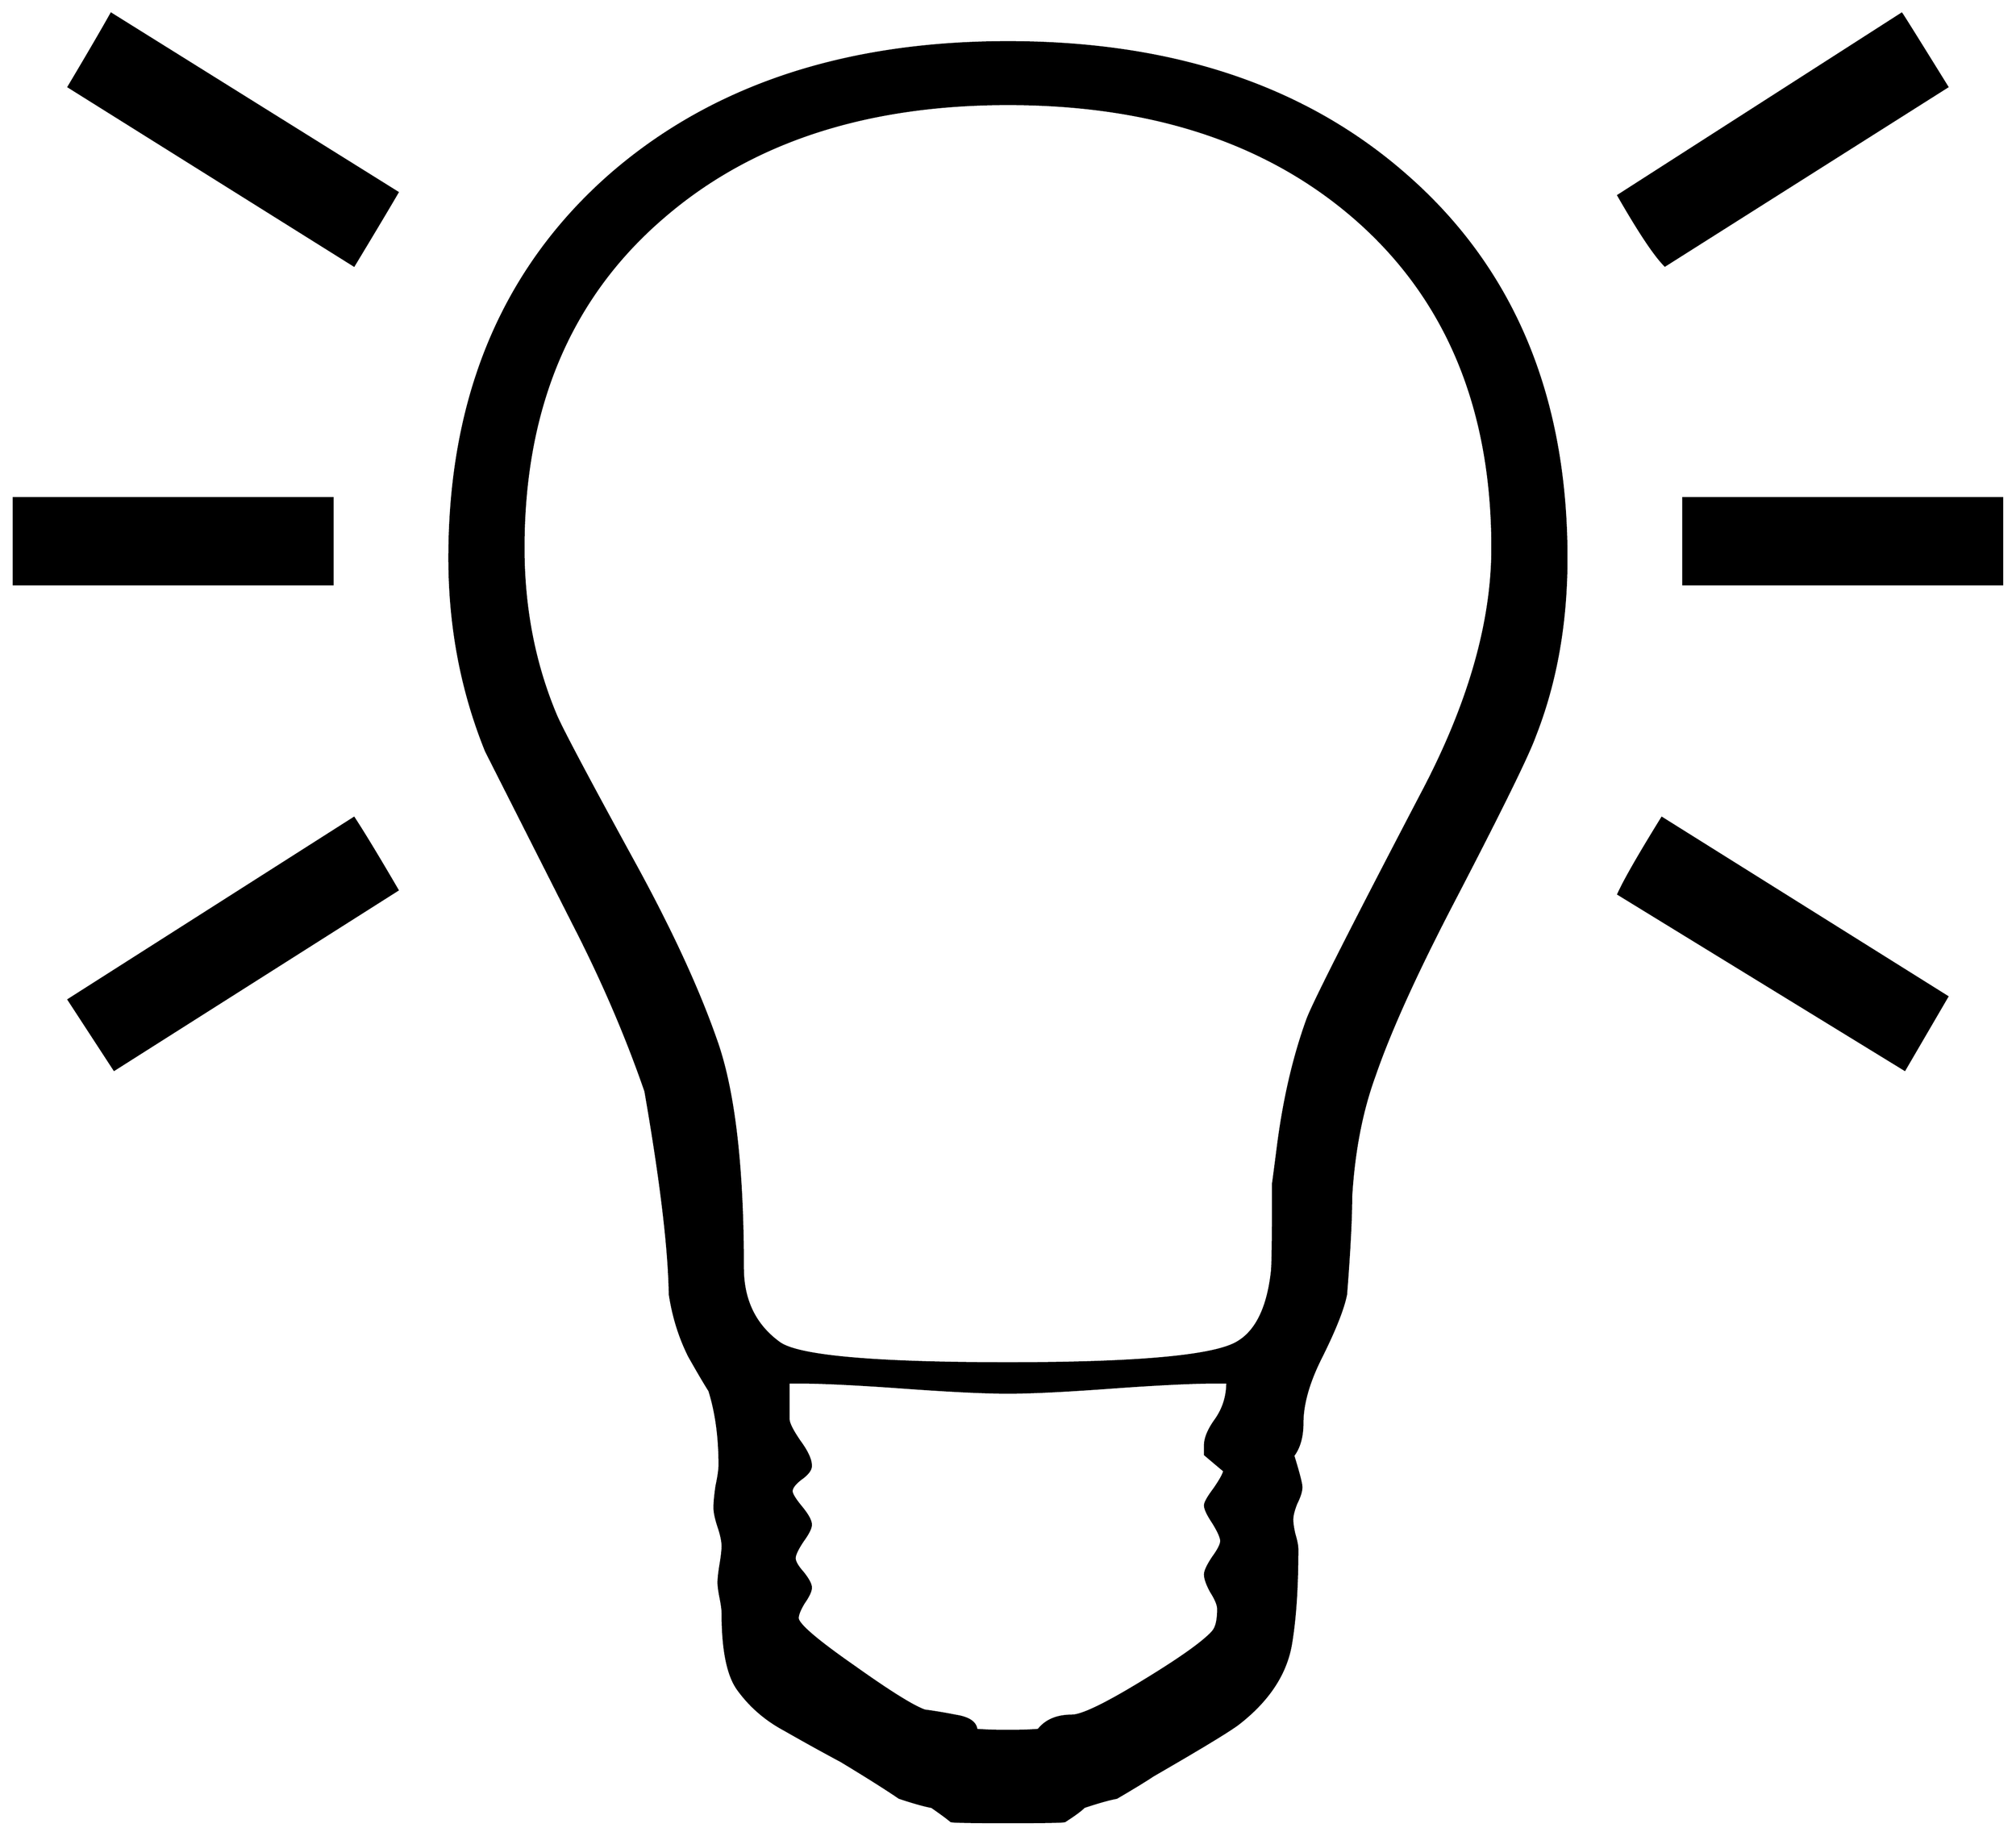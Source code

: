 


\begin{tikzpicture}[y=0.80pt, x=0.80pt, yscale=-1.0, xscale=1.0, inner sep=0pt, outer sep=0pt]
\begin{scope}[shift={(100.0,1686.0)},nonzero rule]
  \path[draw=.,fill=.,line width=1.600pt] (1986.0,-1381.0) --
    (1708.0,-1205.0) .. controls (1698.0,-1215.0) and
    (1682.667,-1238.0) .. (1662.0,-1274.0) -- (1941.0,-1453.0) ..
    controls (1941.667,-1452.333) and (1956.667,-1428.333) ..
    (1986.0,-1381.0) -- cycle(2040.0,-891.0) -- (1726.0,-891.0)
    -- (1726.0,-976.0) -- (2040.0,-976.0) -- (2040.0,-891.0) --
    cycle(1986.0,-485.0) -- (1944.0,-413.0) -- (1662.0,-586.0)
    .. controls (1668.0,-599.333) and (1682.333,-624.333) ..
    (1705.0,-661.0) -- (1986.0,-485.0) -- cycle(460.0,-1277.0)
    .. controls (450.667,-1261.0) and (436.333,-1237.0) ..
    (417.0,-1205.0) -- (136.0,-1381.0) .. controls
    (154.667,-1412.333) and (168.667,-1436.333) .. (178.0,-1453.0) --
    (460.0,-1277.0) -- cycle(1611.0,-917.0) .. controls
    (1611.0,-853.0) and (1600.667,-794.667) .. (1580.0,-742.0) ..
    controls (1573.333,-723.333) and (1547.333,-670.333) ..
    (1502.0,-583.0) .. controls (1464.0,-510.333) and
    (1437.333,-451.667) .. (1422.0,-407.0) .. controls
    (1409.333,-372.333) and (1401.667,-332.667) .. (1399.0,-288.0) ..
    controls (1399.0,-266.667) and (1397.333,-234.667) ..
    (1394.0,-192.0) .. controls (1391.333,-178.0) and
    (1383.0,-157.0) .. (1369.0,-129.0) .. controls
    (1357.0,-105.0) and (1351.0,-83.667) .. (1351.0,-65.0) ..
    controls (1351.0,-51.667) and (1348.0,-41.0) .. (1342.0,-33.0)
    .. controls (1347.333,-15.667) and (1350.0,-5.333) ..
    (1350.0,-2.0) .. controls (1350.0,2.0) and (1348.333,7.333) ..
    (1345.0,14.0) .. controls (1342.333,20.667) and (1341.0,26.0) ..
    (1341.0,30.0) .. controls (1341.0,33.333) and (1341.667,38.0) ..
    (1343.0,44.0) .. controls (1345.0,50.667) and (1346.0,55.667) ..
    (1346.0,59.0) .. controls (1346.0,95.667) and (1344.0,126.333)
    .. (1340.0,151.0) .. controls (1335.333,181.0) and
    (1318.0,207.667) .. (1288.0,231.0) .. controls (1279.333,237.667)
    and (1251.333,254.667) .. (1204.0,282.0) .. controls
    (1196.0,287.333) and (1184.0,294.667) .. (1168.0,304.0) ..
    controls (1160.667,305.333) and (1150.0,308.333) .. (1136.0,313.0)
    .. controls (1132.667,316.333) and (1126.333,321.0) ..
    (1117.0,327.0) .. controls (1115.0,327.667) and (1096.333,328.0)
    .. (1061.0,328.0) .. controls (1025.667,328.0) and
    (1007.0,327.667) .. (1005.0,327.0) .. controls (1001.0,323.667)
    and (994.667,319.0) .. (986.0,313.0) .. controls (978.667,311.667)
    and (968.0,308.667) .. (954.0,304.0) .. controls (941.333,295.333)
    and (922.333,283.333) .. (897.0,268.0) .. controls (878.333,258.0)
    and (859.667,247.667) .. (841.0,237.0) .. controls (822.333,227.0)
    and (807.0,213.667) .. (795.0,197.0) .. controls (785.0,183.0)
    and (780.0,158.0) .. (780.0,122.0) .. controls (780.0,118.667)
    and (779.333,113.667) .. (778.0,107.0) .. controls (776.667,100.333)
    and (776.0,95.333) .. (776.0,92.0) .. controls (776.0,88.0)
    and (776.667,82.0) .. (778.0,74.0) .. controls (779.333,66.0)
    and (780.0,60.0) .. (780.0,56.0) .. controls (780.0,51.333)
    and (778.667,45.0) .. (776.0,37.0) .. controls (773.333,29.0)
    and (772.0,22.667) .. (772.0,18.0) .. controls (772.0,13.333)
    and (772.667,6.333) .. (774.0,-3.0) .. controls (776.0,-12.333)
    and (777.0,-19.333) .. (777.0,-24.0) .. controls (777.0,-51.333)
    and (773.667,-75.667) .. (767.0,-97.0) .. controls
    (762.333,-104.333) and (755.667,-115.667) .. (747.0,-131.0) ..
    controls (737.667,-149.667) and (731.333,-170.0) .. (728.0,-192.0)
    .. controls (727.333,-237.333) and (719.333,-304.0) ..
    (704.0,-392.0) .. controls (685.333,-446.0) and (662.0,-500.333)
    .. (634.0,-555.0) .. controls (578.667,-664.333) and
    (549.667,-721.667) .. (547.0,-727.0) .. controls (523.0,-786.333)
    and (511.0,-849.667) .. (511.0,-917.0) .. controls
    (511.0,-1075.667) and (563.667,-1201.333) .. (669.0,-1294.0) ..
    controls (769.0,-1381.333) and (899.667,-1425.0) ..
    (1061.0,-1425.0) .. controls (1223.0,-1425.0) and
    (1353.667,-1381.333) .. (1453.0,-1294.0) .. controls
    (1558.333,-1202.0) and (1611.0,-1076.333) .. (1611.0,-917.0) --
    cycle(396.0,-891.0) -- (82.0,-891.0) -- (82.0,-976.0) --
    (396.0,-976.0) -- (396.0,-891.0) -- cycle(460.0,-590.0) --
    (181.0,-413.0) .. controls (171.0,-428.333) and (156.0,-451.333)
    .. (136.0,-482.0) -- (417.0,-661.0) .. controls
    (427.0,-645.667) and (441.333,-622.0) .. (460.0,-590.0) --
    cycle(1538.0,-927.0) .. controls (1538.0,-1065.667) and
    (1492.333,-1174.333) .. (1401.0,-1253.0) .. controls
    (1315.0,-1327.0) and (1201.667,-1364.0) .. (1061.0,-1364.0) ..
    controls (920.333,-1364.0) and (807.0,-1326.667) ..
    (721.0,-1252.0) .. controls (629.667,-1173.333) and
    (584.0,-1065.0) .. (584.0,-927.0) .. controls (584.0,-867.667)
    and (594.667,-812.667) .. (616.0,-762.0) .. controls
    (622.0,-748.0) and (648.0,-699.0) .. (694.0,-615.0) ..
    controls (729.333,-550.333) and (755.667,-493.333) .. (773.0,-444.0)
    .. controls (791.0,-394.667) and (800.0,-319.333) ..
    (800.0,-218.0) .. controls (800.0,-186.0) and (812.0,-161.333)
    .. (836.0,-144.0) .. controls (854.667,-130.667) and
    (929.667,-124.0) .. (1061.0,-124.0) .. controls
    (1187.0,-124.0) and (1262.0,-130.667) .. (1286.0,-144.0) ..
    controls (1305.333,-154.667) and (1317.0,-178.333) ..
    (1321.0,-215.0) .. controls (1321.667,-221.667) and
    (1322.0,-250.333) .. (1322.0,-301.0) .. controls
    (1322.0,-300.333) and (1323.667,-313.0) .. (1327.0,-339.0) ..
    controls (1333.0,-385.0) and (1342.667,-426.333) ..
    (1356.0,-463.0) .. controls (1362.0,-479.0) and
    (1399.667,-553.333) .. (1469.0,-686.0) .. controls
    (1515.0,-773.333) and (1538.0,-853.667) .. (1538.0,-927.0) --
    cycle(1277.0,-105.0) -- (1266.0,-105.0) .. controls
    (1243.333,-105.0) and (1209.0,-103.333) .. (1163.0,-100.0) ..
    controls (1117.667,-96.667) and (1083.667,-95.0) .. (1061.0,-95.0)
    .. controls (1038.333,-95.0) and (1004.0,-96.667) ..
    (958.0,-100.0) .. controls (912.0,-103.333) and (877.667,-105.0)
    .. (855.0,-105.0) -- (845.0,-105.0) -- (845.0,-69.0) ..
    controls (845.0,-65.0) and (848.667,-57.667) .. (856.0,-47.0) ..
    controls (863.333,-37.0) and (867.0,-29.0) .. (867.0,-23.0) ..
    controls (867.0,-19.0) and (863.667,-14.667) .. (857.0,-10.0) ..
    controls (851.0,-5.333) and (848.0,-1.333) .. (848.0,2.0) ..
    controls (848.0,4.667) and (851.0,9.667) .. (857.0,17.0) ..
    controls (863.667,25.0) and (867.0,31.0) .. (867.0,35.0) ..
    controls (867.0,38.333) and (864.333,43.667) .. (859.0,51.0) ..
    controls (853.667,59.0) and (851.0,64.667) .. (851.0,68.0) ..
    controls (851.0,71.333) and (853.667,76.0) .. (859.0,82.0) ..
    controls (864.333,88.667) and (867.0,93.667) .. (867.0,97.0) ..
    controls (867.0,100.333) and (864.667,105.333) .. (860.0,112.0) ..
    controls (856.0,118.667) and (854.0,123.667) .. (854.0,127.0) ..
    controls (854.0,133.0) and (872.667,149.0) .. (910.0,175.0) ..
    controls (944.667,199.667) and (967.667,214.0) .. (979.0,218.0) ..
    controls (989.0,219.333) and (999.0,221.0) .. (1009.0,223.0)
    .. controls (1022.333,225.0) and (1029.333,229.667) ..
    (1030.0,237.0) .. controls (1038.0,237.667) and (1048.333,238.0)
    .. (1061.0,238.0) .. controls (1073.667,238.0) and
    (1083.667,237.667) .. (1091.0,237.0) .. controls (1098.333,227.667)
    and (1109.333,223.0) .. (1124.0,223.0) .. controls
    (1134.0,223.0) and (1158.0,211.333) .. (1196.0,188.0) ..
    controls (1232.0,166.0) and (1254.333,150.0) .. (1263.0,140.0)
    .. controls (1266.333,136.0) and (1268.0,128.667) ..
    (1268.0,118.0) .. controls (1268.0,114.0) and (1265.667,108.333)
    .. (1261.0,101.0) .. controls (1257.0,93.667) and
    (1255.0,88.0) .. (1255.0,84.0) .. controls (1255.0,80.667) and
    (1257.667,75.0) .. (1263.0,67.0) .. controls (1268.333,59.667) and
    (1271.0,54.333) .. (1271.0,51.0) .. controls (1271.0,47.667) and
    (1268.333,41.667) .. (1263.0,33.0) .. controls (1257.667,25.0) and
    (1255.0,19.333) .. (1255.0,16.0) .. controls (1255.0,13.333) and
    (1258.0,8.0) .. (1264.0,0.0) .. controls (1270.0,-8.667) and
    (1273.333,-14.667) .. (1274.0,-18.0) .. controls (1270.0,-21.333)
    and (1263.667,-26.667) .. (1255.0,-34.0) -- (1255.0,-43.0) ..
    controls (1255.0,-50.333) and (1258.667,-59.0) .. (1266.0,-69.0)
    .. controls (1273.333,-79.667) and (1277.0,-91.667) ..
    (1277.0,-105.0) -- cycle;
\end{scope}

\end{tikzpicture}

